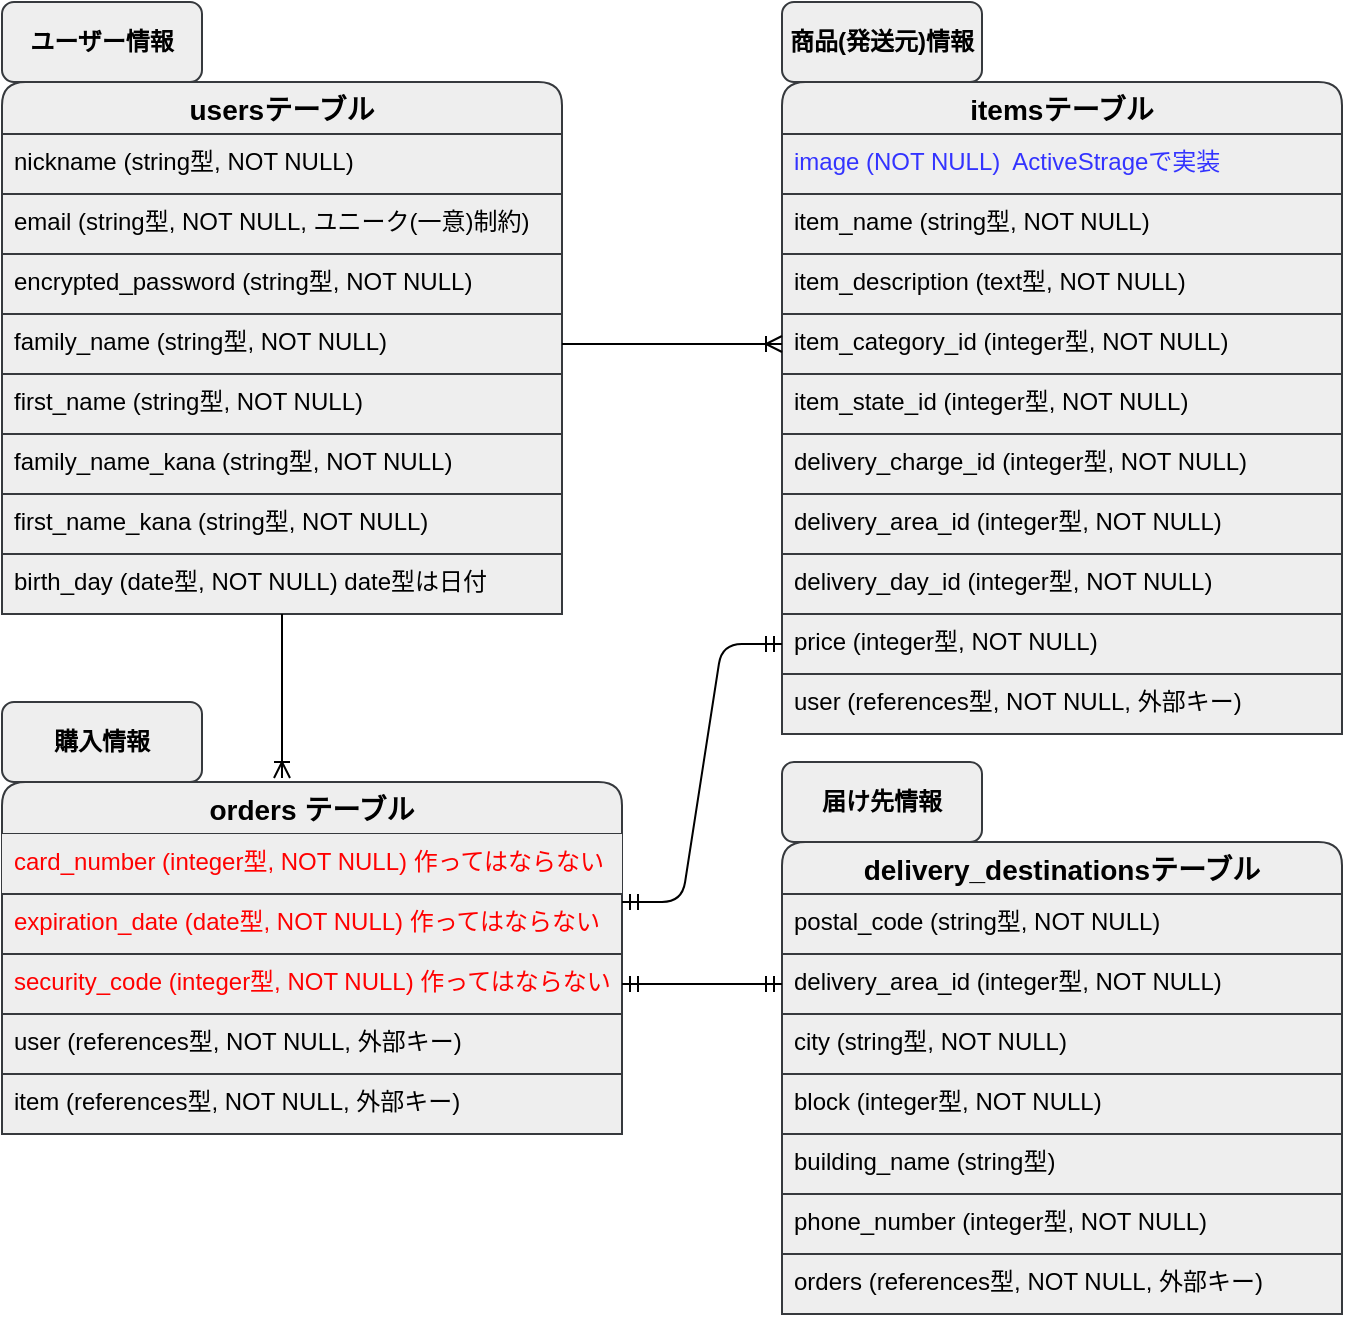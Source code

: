 <mxfile>
    <diagram id="iK9eycRJPg6SYrZd0W95" name="ページ１">
        <mxGraphModel dx="833" dy="555" grid="1" gridSize="10" guides="1" tooltips="1" connect="1" arrows="1" fold="1" page="1" pageScale="1" pageWidth="827" pageHeight="1169" math="0" shadow="0">
            <root>
                <mxCell id="VafTBtpye_XPdqLhDcZI-0"/>
                <mxCell id="VafTBtpye_XPdqLhDcZI-1" parent="VafTBtpye_XPdqLhDcZI-0"/>
                <mxCell id="drJjomzJPlkLiz0vsGmV-22" value="usersテーブル" style="swimlane;fontStyle=1;childLayout=stackLayout;horizontal=1;startSize=26;horizontalStack=0;resizeParent=1;resizeParentMax=0;resizeLast=0;collapsible=1;marginBottom=0;align=center;fontSize=14;rounded=1;labelBackgroundColor=none;fillColor=#eeeeee;strokeColor=#36393d;fontColor=#000000;" parent="VafTBtpye_XPdqLhDcZI-1" vertex="1">
                    <mxGeometry x="30" y="80" width="280" height="266" as="geometry"/>
                </mxCell>
                <mxCell id="drJjomzJPlkLiz0vsGmV-23" value="nickname (string型, NOT NULL)" style="text;strokeColor=#36393d;fillColor=#eeeeee;spacingLeft=4;spacingRight=4;overflow=hidden;rotatable=0;points=[[0,0.5],[1,0.5]];portConstraint=eastwest;fontSize=12;labelBackgroundColor=none;fontColor=#000000;" parent="drJjomzJPlkLiz0vsGmV-22" vertex="1">
                    <mxGeometry y="26" width="280" height="30" as="geometry"/>
                </mxCell>
                <mxCell id="drJjomzJPlkLiz0vsGmV-24" value="email (string型, NOT NULL, ユニーク(一意)制約)" style="text;strokeColor=#36393d;fillColor=#eeeeee;spacingLeft=4;spacingRight=4;overflow=hidden;rotatable=0;points=[[0,0.5],[1,0.5]];portConstraint=eastwest;fontSize=12;fontColor=#000000;" parent="drJjomzJPlkLiz0vsGmV-22" vertex="1">
                    <mxGeometry y="56" width="280" height="30" as="geometry"/>
                </mxCell>
                <mxCell id="drJjomzJPlkLiz0vsGmV-26" value="encrypted_password (string型, NOT NULL)" style="text;strokeColor=#36393d;fillColor=#eeeeee;spacingLeft=4;spacingRight=4;overflow=hidden;rotatable=0;points=[[0,0.5],[1,0.5]];portConstraint=eastwest;fontSize=12;fontColor=#000000;" parent="drJjomzJPlkLiz0vsGmV-22" vertex="1">
                    <mxGeometry y="86" width="280" height="30" as="geometry"/>
                </mxCell>
                <mxCell id="drJjomzJPlkLiz0vsGmV-29" value="family_name (string型, NOT NULL)" style="text;strokeColor=#36393d;fillColor=#eeeeee;spacingLeft=4;spacingRight=4;overflow=hidden;rotatable=0;points=[[0,0.5],[1,0.5]];portConstraint=eastwest;fontSize=12;fontColor=#000000;" parent="drJjomzJPlkLiz0vsGmV-22" vertex="1">
                    <mxGeometry y="116" width="280" height="30" as="geometry"/>
                </mxCell>
                <mxCell id="drJjomzJPlkLiz0vsGmV-30" value="first_name (string型, NOT NULL)" style="text;strokeColor=#36393d;fillColor=#eeeeee;spacingLeft=4;spacingRight=4;overflow=hidden;rotatable=0;points=[[0,0.5],[1,0.5]];portConstraint=eastwest;fontSize=12;fontColor=#000000;" parent="drJjomzJPlkLiz0vsGmV-22" vertex="1">
                    <mxGeometry y="146" width="280" height="30" as="geometry"/>
                </mxCell>
                <mxCell id="drJjomzJPlkLiz0vsGmV-40" value="family_name_kana (string型, NOT NULL)" style="text;strokeColor=#36393d;fillColor=#eeeeee;spacingLeft=4;spacingRight=4;overflow=hidden;rotatable=0;points=[[0,0.5],[1,0.5]];portConstraint=eastwest;fontSize=12;fontColor=#000000;" parent="drJjomzJPlkLiz0vsGmV-22" vertex="1">
                    <mxGeometry y="176" width="280" height="30" as="geometry"/>
                </mxCell>
                <mxCell id="drJjomzJPlkLiz0vsGmV-31" value="first_name_kana (string型, NOT NULL)" style="text;strokeColor=#36393d;fillColor=#eeeeee;spacingLeft=4;spacingRight=4;overflow=hidden;rotatable=0;points=[[0,0.5],[1,0.5]];portConstraint=eastwest;fontSize=12;fontColor=#000000;" parent="drJjomzJPlkLiz0vsGmV-22" vertex="1">
                    <mxGeometry y="206" width="280" height="30" as="geometry"/>
                </mxCell>
                <mxCell id="drJjomzJPlkLiz0vsGmV-41" value="birth_day (date型, NOT NULL) date型は日付" style="text;strokeColor=#36393d;fillColor=#eeeeee;spacingLeft=4;spacingRight=4;overflow=hidden;rotatable=0;points=[[0,0.5],[1,0.5]];portConstraint=eastwest;fontSize=12;fontColor=#000000;glass=0;" parent="drJjomzJPlkLiz0vsGmV-22" vertex="1">
                    <mxGeometry y="236" width="280" height="30" as="geometry"/>
                </mxCell>
                <mxCell id="drJjomzJPlkLiz0vsGmV-43" style="edgeStyle=orthogonalEdgeStyle;rounded=0;orthogonalLoop=1;jettySize=auto;html=1;exitX=1;exitY=0.5;exitDx=0;exitDy=0;" parent="drJjomzJPlkLiz0vsGmV-22" source="drJjomzJPlkLiz0vsGmV-29" target="drJjomzJPlkLiz0vsGmV-29" edge="1">
                    <mxGeometry relative="1" as="geometry"/>
                </mxCell>
                <mxCell id="drJjomzJPlkLiz0vsGmV-46" value="itemsテーブル" style="swimlane;fontStyle=1;childLayout=stackLayout;horizontal=1;startSize=26;horizontalStack=0;resizeParent=1;resizeParentMax=0;resizeLast=0;collapsible=1;marginBottom=0;align=center;fontSize=14;rounded=1;labelBackgroundColor=none;fillColor=#eeeeee;strokeColor=#36393d;fontColor=#000000;" parent="VafTBtpye_XPdqLhDcZI-1" vertex="1">
                    <mxGeometry x="420" y="80" width="280" height="326" as="geometry"/>
                </mxCell>
                <mxCell id="drJjomzJPlkLiz0vsGmV-47" value="image (NOT NULL)  ActiveStrageで実装" style="text;strokeColor=#36393d;fillColor=#eeeeee;spacingLeft=4;spacingRight=4;overflow=hidden;rotatable=0;points=[[0,0.5],[1,0.5]];portConstraint=eastwest;fontSize=12;fontColor=#3333FF;" parent="drJjomzJPlkLiz0vsGmV-46" vertex="1">
                    <mxGeometry y="26" width="280" height="30" as="geometry"/>
                </mxCell>
                <mxCell id="drJjomzJPlkLiz0vsGmV-48" value="item_name (string型, NOT NULL)" style="text;strokeColor=#36393d;fillColor=#eeeeee;spacingLeft=4;spacingRight=4;overflow=hidden;rotatable=0;points=[[0,0.5],[1,0.5]];portConstraint=eastwest;fontSize=12;fontColor=#000000;" parent="drJjomzJPlkLiz0vsGmV-46" vertex="1">
                    <mxGeometry y="56" width="280" height="30" as="geometry"/>
                </mxCell>
                <mxCell id="drJjomzJPlkLiz0vsGmV-49" value="item_description (text型, NOT NULL)" style="text;strokeColor=#36393d;fillColor=#eeeeee;spacingLeft=4;spacingRight=4;overflow=hidden;rotatable=0;points=[[0,0.5],[1,0.5]];portConstraint=eastwest;fontSize=12;fontColor=#000000;" parent="drJjomzJPlkLiz0vsGmV-46" vertex="1">
                    <mxGeometry y="86" width="280" height="30" as="geometry"/>
                </mxCell>
                <mxCell id="drJjomzJPlkLiz0vsGmV-50" value="item_category_id (integer型, NOT NULL)" style="text;strokeColor=#36393d;fillColor=#eeeeee;spacingLeft=4;spacingRight=4;overflow=hidden;rotatable=0;points=[[0,0.5],[1,0.5]];portConstraint=eastwest;fontSize=12;labelBackgroundColor=none;fontColor=#000000;" parent="drJjomzJPlkLiz0vsGmV-46" vertex="1">
                    <mxGeometry y="116" width="280" height="30" as="geometry"/>
                </mxCell>
                <mxCell id="drJjomzJPlkLiz0vsGmV-51" value="item_state_id (integer型, NOT NULL)" style="text;strokeColor=#36393d;fillColor=#eeeeee;spacingLeft=4;spacingRight=4;overflow=hidden;rotatable=0;points=[[0,0.5],[1,0.5]];portConstraint=eastwest;fontSize=12;labelBackgroundColor=none;fontColor=#000000;" parent="drJjomzJPlkLiz0vsGmV-46" vertex="1">
                    <mxGeometry y="146" width="280" height="30" as="geometry"/>
                </mxCell>
                <mxCell id="drJjomzJPlkLiz0vsGmV-53" value="delivery_charge_id (integer型, NOT NULL)" style="text;strokeColor=#36393d;fillColor=#eeeeee;spacingLeft=4;spacingRight=4;overflow=hidden;rotatable=0;points=[[0,0.5],[1,0.5]];portConstraint=eastwest;fontSize=12;fontColor=#000000;" parent="drJjomzJPlkLiz0vsGmV-46" vertex="1">
                    <mxGeometry y="176" width="280" height="30" as="geometry"/>
                </mxCell>
                <mxCell id="drJjomzJPlkLiz0vsGmV-52" value="delivery_area_id (integer型, NOT NULL)" style="text;strokeColor=#36393d;fillColor=#eeeeee;spacingLeft=4;spacingRight=4;overflow=hidden;rotatable=0;points=[[0,0.5],[1,0.5]];portConstraint=eastwest;fontSize=12;fontColor=#000000;" parent="drJjomzJPlkLiz0vsGmV-46" vertex="1">
                    <mxGeometry y="206" width="280" height="30" as="geometry"/>
                </mxCell>
                <mxCell id="drJjomzJPlkLiz0vsGmV-54" value="delivery_day_id (integer型, NOT NULL)" style="text;strokeColor=#36393d;fillColor=#eeeeee;spacingLeft=4;spacingRight=4;overflow=hidden;rotatable=0;points=[[0,0.5],[1,0.5]];portConstraint=eastwest;fontSize=12;fontColor=#000000;" parent="drJjomzJPlkLiz0vsGmV-46" vertex="1">
                    <mxGeometry y="236" width="280" height="30" as="geometry"/>
                </mxCell>
                <mxCell id="drJjomzJPlkLiz0vsGmV-55" value="price (integer型, NOT NULL)" style="text;strokeColor=#36393d;fillColor=#eeeeee;spacingLeft=4;spacingRight=4;overflow=hidden;rotatable=0;points=[[0,0.5],[1,0.5]];portConstraint=eastwest;fontSize=12;fontColor=#000000;" parent="drJjomzJPlkLiz0vsGmV-46" vertex="1">
                    <mxGeometry y="266" width="280" height="30" as="geometry"/>
                </mxCell>
                <mxCell id="drJjomzJPlkLiz0vsGmV-58" value="user (references型, NOT NULL, 外部キー)" style="text;strokeColor=#36393d;fillColor=#eeeeee;spacingLeft=4;spacingRight=4;overflow=hidden;rotatable=0;points=[[0,0.5],[1,0.5]];portConstraint=eastwest;fontSize=12;fontColor=#000000;" parent="drJjomzJPlkLiz0vsGmV-46" vertex="1">
                    <mxGeometry y="296" width="280" height="30" as="geometry"/>
                </mxCell>
                <mxCell id="drJjomzJPlkLiz0vsGmV-59" value="orders テーブル" style="swimlane;fontStyle=1;childLayout=stackLayout;horizontal=1;startSize=26;horizontalStack=0;resizeParent=1;resizeParentMax=0;resizeLast=0;collapsible=1;marginBottom=0;align=center;fontSize=14;rounded=1;labelBackgroundColor=none;fillColor=#eeeeee;strokeColor=#36393d;fontColor=#000000;" parent="VafTBtpye_XPdqLhDcZI-1" vertex="1">
                    <mxGeometry x="30" y="430" width="310" height="176" as="geometry"/>
                </mxCell>
                <mxCell id="drJjomzJPlkLiz0vsGmV-60" value="card_number (integer型, NOT NULL) 作ってはならない" style="text;fillColor=#eeeeee;spacingLeft=4;spacingRight=4;overflow=hidden;rotatable=0;points=[[0,0.5],[1,0.5]];portConstraint=eastwest;fontSize=12;labelBorderColor=none;fontColor=#FF0000;" parent="drJjomzJPlkLiz0vsGmV-59" vertex="1">
                    <mxGeometry y="26" width="310" height="30" as="geometry"/>
                </mxCell>
                <mxCell id="drJjomzJPlkLiz0vsGmV-61" value="expiration_date (date型, NOT NULL) 作ってはならない" style="text;strokeColor=#36393d;fillColor=#eeeeee;spacingLeft=4;spacingRight=4;overflow=hidden;rotatable=0;points=[[0,0.5],[1,0.5]];portConstraint=eastwest;fontSize=12;fontColor=#FF0000;" parent="drJjomzJPlkLiz0vsGmV-59" vertex="1">
                    <mxGeometry y="56" width="310" height="30" as="geometry"/>
                </mxCell>
                <mxCell id="drJjomzJPlkLiz0vsGmV-62" value="security_code (integer型, NOT NULL) 作ってはならない" style="text;strokeColor=#36393d;fillColor=#eeeeee;spacingLeft=4;spacingRight=4;overflow=hidden;rotatable=0;points=[[0,0.5],[1,0.5]];portConstraint=eastwest;fontSize=12;fontColor=#FF0000;" parent="drJjomzJPlkLiz0vsGmV-59" vertex="1">
                    <mxGeometry y="86" width="310" height="30" as="geometry"/>
                </mxCell>
                <mxCell id="drJjomzJPlkLiz0vsGmV-64" value="user (references型, NOT NULL, 外部キー)" style="text;strokeColor=#36393d;fillColor=#eeeeee;spacingLeft=4;spacingRight=4;overflow=hidden;rotatable=0;points=[[0,0.5],[1,0.5]];portConstraint=eastwest;fontSize=12;fontColor=#000000;" parent="drJjomzJPlkLiz0vsGmV-59" vertex="1">
                    <mxGeometry y="116" width="310" height="30" as="geometry"/>
                </mxCell>
                <mxCell id="drJjomzJPlkLiz0vsGmV-65" style="edgeStyle=orthogonalEdgeStyle;rounded=0;orthogonalLoop=1;jettySize=auto;html=1;exitX=1;exitY=0.5;exitDx=0;exitDy=0;" parent="drJjomzJPlkLiz0vsGmV-59" source="drJjomzJPlkLiz0vsGmV-61" target="drJjomzJPlkLiz0vsGmV-61" edge="1">
                    <mxGeometry relative="1" as="geometry"/>
                </mxCell>
                <mxCell id="drJjomzJPlkLiz0vsGmV-101" value="item (references型, NOT NULL, 外部キー)" style="text;strokeColor=#36393d;fillColor=#eeeeee;spacingLeft=4;spacingRight=4;overflow=hidden;rotatable=0;points=[[0,0.5],[1,0.5]];portConstraint=eastwest;fontSize=12;fontColor=#000000;" parent="drJjomzJPlkLiz0vsGmV-59" vertex="1">
                    <mxGeometry y="146" width="310" height="30" as="geometry"/>
                </mxCell>
                <mxCell id="drJjomzJPlkLiz0vsGmV-66" value="delivery_destinationsテーブル" style="swimlane;fontStyle=1;childLayout=stackLayout;horizontal=1;startSize=26;horizontalStack=0;resizeParent=1;resizeParentMax=0;resizeLast=0;collapsible=1;marginBottom=0;align=center;fontSize=14;rounded=1;labelBackgroundColor=none;fillColor=#eeeeee;strokeColor=#36393d;fontColor=#000000;" parent="VafTBtpye_XPdqLhDcZI-1" vertex="1">
                    <mxGeometry x="420" y="460" width="280" height="236" as="geometry"/>
                </mxCell>
                <mxCell id="drJjomzJPlkLiz0vsGmV-67" value="postal_code (string型, NOT NULL)" style="text;strokeColor=#36393d;fillColor=#eeeeee;spacingLeft=4;spacingRight=4;overflow=hidden;rotatable=0;points=[[0,0.5],[1,0.5]];portConstraint=eastwest;fontSize=12;fontColor=#000000;" parent="drJjomzJPlkLiz0vsGmV-66" vertex="1">
                    <mxGeometry y="26" width="280" height="30" as="geometry"/>
                </mxCell>
                <mxCell id="2" value="delivery_area_id (integer型, NOT NULL)" style="text;strokeColor=#36393d;fillColor=#eeeeee;spacingLeft=4;spacingRight=4;overflow=hidden;rotatable=0;points=[[0,0.5],[1,0.5]];portConstraint=eastwest;fontSize=12;fontColor=#000000;" vertex="1" parent="drJjomzJPlkLiz0vsGmV-66">
                    <mxGeometry y="56" width="280" height="30" as="geometry"/>
                </mxCell>
                <mxCell id="drJjomzJPlkLiz0vsGmV-69" value="city (string型, NOT NULL)" style="text;strokeColor=#36393d;fillColor=#eeeeee;spacingLeft=4;spacingRight=4;overflow=hidden;rotatable=0;points=[[0,0.5],[1,0.5]];portConstraint=eastwest;fontSize=12;fontColor=#000000;" parent="drJjomzJPlkLiz0vsGmV-66" vertex="1">
                    <mxGeometry y="86" width="280" height="30" as="geometry"/>
                </mxCell>
                <mxCell id="drJjomzJPlkLiz0vsGmV-96" value="block (integer型, NOT NULL)" style="text;strokeColor=#36393d;fillColor=#eeeeee;spacingLeft=4;spacingRight=4;overflow=hidden;rotatable=0;points=[[0,0.5],[1,0.5]];portConstraint=eastwest;fontSize=12;fontColor=#000000;" parent="drJjomzJPlkLiz0vsGmV-66" vertex="1">
                    <mxGeometry y="116" width="280" height="30" as="geometry"/>
                </mxCell>
                <mxCell id="drJjomzJPlkLiz0vsGmV-97" value="building_name (string型)" style="text;strokeColor=#36393d;fillColor=#eeeeee;spacingLeft=4;spacingRight=4;overflow=hidden;rotatable=0;points=[[0,0.5],[1,0.5]];portConstraint=eastwest;fontSize=12;fontColor=#000000;" parent="drJjomzJPlkLiz0vsGmV-66" vertex="1">
                    <mxGeometry y="146" width="280" height="30" as="geometry"/>
                </mxCell>
                <mxCell id="drJjomzJPlkLiz0vsGmV-98" value="phone_number (integer型, NOT NULL)" style="text;strokeColor=#36393d;fillColor=#eeeeee;spacingLeft=4;spacingRight=4;overflow=hidden;rotatable=0;points=[[0,0.5],[1,0.5]];portConstraint=eastwest;fontSize=12;fontColor=#000000;" parent="drJjomzJPlkLiz0vsGmV-66" vertex="1">
                    <mxGeometry y="176" width="280" height="30" as="geometry"/>
                </mxCell>
                <mxCell id="1" value="orders (references型, NOT NULL, 外部キー)" style="text;strokeColor=#36393d;fillColor=#eeeeee;spacingLeft=4;spacingRight=4;overflow=hidden;rotatable=0;points=[[0,0.5],[1,0.5]];portConstraint=eastwest;fontSize=12;fontColor=#000000;" vertex="1" parent="drJjomzJPlkLiz0vsGmV-66">
                    <mxGeometry y="206" width="280" height="30" as="geometry"/>
                </mxCell>
                <mxCell id="drJjomzJPlkLiz0vsGmV-82" value="" style="endArrow=none;html=1;rounded=0;fontColor=#000000;entryX=0.5;entryY=1;entryDx=0;entryDy=0;startArrow=ERoneToMany;startFill=0;" parent="VafTBtpye_XPdqLhDcZI-1" target="drJjomzJPlkLiz0vsGmV-22" edge="1">
                    <mxGeometry relative="1" as="geometry">
                        <mxPoint x="170" y="428" as="sourcePoint"/>
                        <mxPoint x="340" y="360" as="targetPoint"/>
                    </mxGeometry>
                </mxCell>
                <mxCell id="drJjomzJPlkLiz0vsGmV-87" value="ユーザー情報" style="whiteSpace=wrap;html=1;align=center;rounded=1;glass=0;labelBackgroundColor=none;strokeColor=#36393d;fillColor=#eeeeee;fontColor=#000000;fontStyle=1" parent="VafTBtpye_XPdqLhDcZI-1" vertex="1">
                    <mxGeometry x="30" y="40" width="100" height="40" as="geometry"/>
                </mxCell>
                <mxCell id="drJjomzJPlkLiz0vsGmV-88" value="商品(発送元)情報" style="whiteSpace=wrap;html=1;align=center;rounded=1;glass=0;labelBackgroundColor=none;strokeColor=#36393d;fillColor=#eeeeee;fontColor=#000000;fontStyle=1" parent="VafTBtpye_XPdqLhDcZI-1" vertex="1">
                    <mxGeometry x="420" y="40" width="100" height="40" as="geometry"/>
                </mxCell>
                <mxCell id="drJjomzJPlkLiz0vsGmV-89" value="購入情報" style="whiteSpace=wrap;html=1;align=center;rounded=1;glass=0;labelBackgroundColor=none;strokeColor=#36393d;fillColor=#eeeeee;fontColor=#000000;fontStyle=1" parent="VafTBtpye_XPdqLhDcZI-1" vertex="1">
                    <mxGeometry x="30" y="390" width="100" height="40" as="geometry"/>
                </mxCell>
                <mxCell id="drJjomzJPlkLiz0vsGmV-90" value="届け先情報" style="whiteSpace=wrap;html=1;align=center;rounded=1;glass=0;labelBackgroundColor=none;strokeColor=#36393d;fillColor=#eeeeee;fontColor=#000000;fontStyle=1" parent="VafTBtpye_XPdqLhDcZI-1" vertex="1">
                    <mxGeometry x="420" y="420" width="100" height="40" as="geometry"/>
                </mxCell>
                <mxCell id="drJjomzJPlkLiz0vsGmV-94" value="" style="edgeStyle=entityRelationEdgeStyle;fontSize=12;html=1;endArrow=ERoneToMany;fontColor=#000000;entryX=0;entryY=0.5;entryDx=0;entryDy=0;exitX=1;exitY=0.5;exitDx=0;exitDy=0;" parent="VafTBtpye_XPdqLhDcZI-1" source="drJjomzJPlkLiz0vsGmV-29" target="drJjomzJPlkLiz0vsGmV-50" edge="1">
                    <mxGeometry width="100" height="100" relative="1" as="geometry">
                        <mxPoint x="310" y="278" as="sourcePoint"/>
                        <mxPoint x="410" y="178" as="targetPoint"/>
                    </mxGeometry>
                </mxCell>
                <mxCell id="drJjomzJPlkLiz0vsGmV-95" value="" style="edgeStyle=entityRelationEdgeStyle;fontSize=12;html=1;endArrow=ERmandOne;startArrow=ERmandOne;fontColor=#000000;entryX=0;entryY=0.5;entryDx=0;entryDy=0;" parent="VafTBtpye_XPdqLhDcZI-1" target="drJjomzJPlkLiz0vsGmV-55" edge="1">
                    <mxGeometry width="100" height="100" relative="1" as="geometry">
                        <mxPoint x="340" y="490" as="sourcePoint"/>
                        <mxPoint x="410" y="390" as="targetPoint"/>
                    </mxGeometry>
                </mxCell>
                <mxCell id="0" value="" style="edgeStyle=entityRelationEdgeStyle;fontSize=12;html=1;endArrow=ERmandOne;startArrow=ERmandOne;fontColor=#000000;exitX=1;exitY=0.5;exitDx=0;exitDy=0;" edge="1" parent="VafTBtpye_XPdqLhDcZI-1" source="drJjomzJPlkLiz0vsGmV-62">
                    <mxGeometry width="100" height="100" relative="1" as="geometry">
                        <mxPoint x="340" y="539" as="sourcePoint"/>
                        <mxPoint x="420" y="531" as="targetPoint"/>
                    </mxGeometry>
                </mxCell>
            </root>
        </mxGraphModel>
    </diagram>
</mxfile>